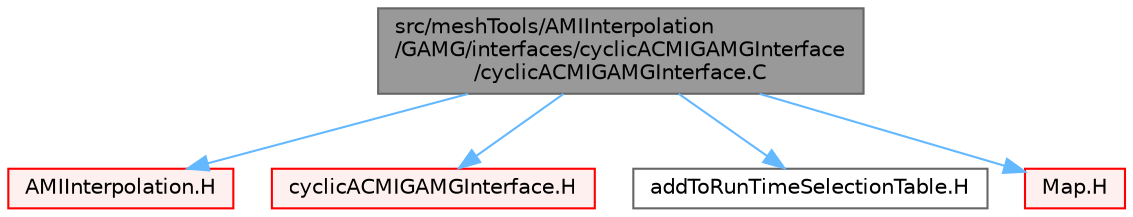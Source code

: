 digraph "src/meshTools/AMIInterpolation/GAMG/interfaces/cyclicACMIGAMGInterface/cyclicACMIGAMGInterface.C"
{
 // LATEX_PDF_SIZE
  bgcolor="transparent";
  edge [fontname=Helvetica,fontsize=10,labelfontname=Helvetica,labelfontsize=10];
  node [fontname=Helvetica,fontsize=10,shape=box,height=0.2,width=0.4];
  Node1 [id="Node000001",label="src/meshTools/AMIInterpolation\l/GAMG/interfaces/cyclicACMIGAMGInterface\l/cyclicACMIGAMGInterface.C",height=0.2,width=0.4,color="gray40", fillcolor="grey60", style="filled", fontcolor="black",tooltip=" "];
  Node1 -> Node2 [id="edge1_Node000001_Node000002",color="steelblue1",style="solid",tooltip=" "];
  Node2 [id="Node000002",label="AMIInterpolation.H",height=0.2,width=0.4,color="red", fillcolor="#FFF0F0", style="filled",URL="$AMIInterpolation_8H.html",tooltip=" "];
  Node1 -> Node270 [id="edge2_Node000001_Node000270",color="steelblue1",style="solid",tooltip=" "];
  Node270 [id="Node000270",label="cyclicACMIGAMGInterface.H",height=0.2,width=0.4,color="red", fillcolor="#FFF0F0", style="filled",URL="$cyclicACMIGAMGInterface_8H.html",tooltip=" "];
  Node1 -> Node283 [id="edge3_Node000001_Node000283",color="steelblue1",style="solid",tooltip=" "];
  Node283 [id="Node000283",label="addToRunTimeSelectionTable.H",height=0.2,width=0.4,color="grey40", fillcolor="white", style="filled",URL="$addToRunTimeSelectionTable_8H.html",tooltip="Macros for easy insertion into run-time selection tables."];
  Node1 -> Node156 [id="edge4_Node000001_Node000156",color="steelblue1",style="solid",tooltip=" "];
  Node156 [id="Node000156",label="Map.H",height=0.2,width=0.4,color="red", fillcolor="#FFF0F0", style="filled",URL="$Map_8H.html",tooltip=" "];
}

